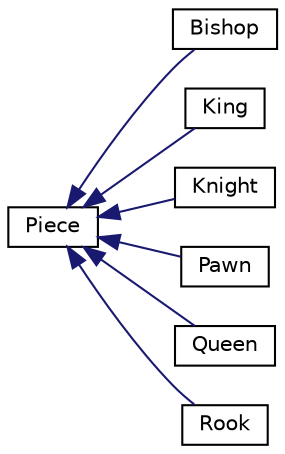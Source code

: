 digraph "Graphical Class Hierarchy"
{
  edge [fontname="Helvetica",fontsize="10",labelfontname="Helvetica",labelfontsize="10"];
  node [fontname="Helvetica",fontsize="10",shape=record];
  rankdir="LR";
  Node0 [label="Piece",height=0.2,width=0.4,color="black", fillcolor="white", style="filled",URL="$classPiece.html",tooltip="most important class of the program "];
  Node0 -> Node1 [dir="back",color="midnightblue",fontsize="10",style="solid",fontname="Helvetica"];
  Node1 [label="Bishop",height=0.2,width=0.4,color="black", fillcolor="white", style="filled",URL="$classBishop.html"];
  Node0 -> Node2 [dir="back",color="midnightblue",fontsize="10",style="solid",fontname="Helvetica"];
  Node2 [label="King",height=0.2,width=0.4,color="black", fillcolor="white", style="filled",URL="$classKing.html"];
  Node0 -> Node3 [dir="back",color="midnightblue",fontsize="10",style="solid",fontname="Helvetica"];
  Node3 [label="Knight",height=0.2,width=0.4,color="black", fillcolor="white", style="filled",URL="$classKnight.html"];
  Node0 -> Node4 [dir="back",color="midnightblue",fontsize="10",style="solid",fontname="Helvetica"];
  Node4 [label="Pawn",height=0.2,width=0.4,color="black", fillcolor="white", style="filled",URL="$classPawn.html",tooltip="There is one class for each piece and each has its own function \"move\". "];
  Node0 -> Node5 [dir="back",color="midnightblue",fontsize="10",style="solid",fontname="Helvetica"];
  Node5 [label="Queen",height=0.2,width=0.4,color="black", fillcolor="white", style="filled",URL="$classQueen.html"];
  Node0 -> Node6 [dir="back",color="midnightblue",fontsize="10",style="solid",fontname="Helvetica"];
  Node6 [label="Rook",height=0.2,width=0.4,color="black", fillcolor="white", style="filled",URL="$classRook.html"];
}
